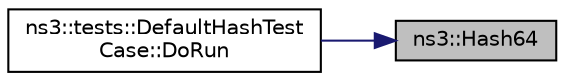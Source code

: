 digraph "ns3::Hash64"
{
 // LATEX_PDF_SIZE
  edge [fontname="Helvetica",fontsize="10",labelfontname="Helvetica",labelfontsize="10"];
  node [fontname="Helvetica",fontsize="10",shape=record];
  rankdir="RL";
  Node1 [label="ns3::Hash64",height=0.2,width=0.4,color="black", fillcolor="grey75", style="filled", fontcolor="black",tooltip="Compute 64-bit hash of a byte buffer, using the default hash function."];
  Node1 -> Node2 [dir="back",color="midnightblue",fontsize="10",style="solid",fontname="Helvetica"];
  Node2 [label="ns3::tests::DefaultHashTest\lCase::DoRun",height=0.2,width=0.4,color="black", fillcolor="white", style="filled",URL="$classns3_1_1tests_1_1_default_hash_test_case.html#a990beb438e472b09d1445ea729dee252",tooltip="Implementation to actually run this TestCase."];
}
